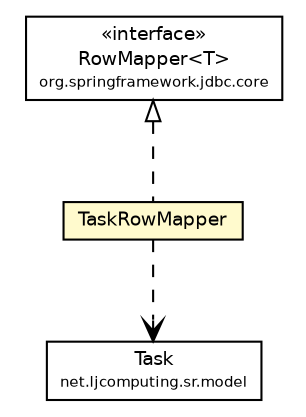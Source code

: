 #!/usr/local/bin/dot
#
# Class diagram 
# Generated by UMLGraph version R5_6 (http://www.umlgraph.org/)
#

digraph G {
	edge [fontname="Helvetica",fontsize=10,labelfontname="Helvetica",labelfontsize=10];
	node [fontname="Helvetica",fontsize=10,shape=plaintext];
	nodesep=0.25;
	ranksep=0.5;
	// net.ljcomputing.sr.model.Task
	c2807 [label=<<table title="net.ljcomputing.sr.model.Task" border="0" cellborder="1" cellspacing="0" cellpadding="2" port="p" href="../model/Task.html">
		<tr><td><table border="0" cellspacing="0" cellpadding="1">
<tr><td align="center" balign="center"> Task </td></tr>
<tr><td align="center" balign="center"><font point-size="7.0"> net.ljcomputing.sr.model </font></td></tr>
		</table></td></tr>
		</table>>, URL="../model/Task.html", fontname="Helvetica", fontcolor="black", fontsize=9.0];
	// net.ljcomputing.sr.domain.TaskRowMapper
	c2813 [label=<<table title="net.ljcomputing.sr.domain.TaskRowMapper" border="0" cellborder="1" cellspacing="0" cellpadding="2" port="p" bgcolor="lemonChiffon" href="./TaskRowMapper.html">
		<tr><td><table border="0" cellspacing="0" cellpadding="1">
<tr><td align="center" balign="center"> TaskRowMapper </td></tr>
		</table></td></tr>
		</table>>, URL="./TaskRowMapper.html", fontname="Helvetica", fontcolor="black", fontsize=9.0];
	//net.ljcomputing.sr.domain.TaskRowMapper implements org.springframework.jdbc.core.RowMapper<T>
	c2832:p -> c2813:p [dir=back,arrowtail=empty,style=dashed];
	// net.ljcomputing.sr.domain.TaskRowMapper DEPEND net.ljcomputing.sr.model.Task
	c2813:p -> c2807:p [taillabel="", label="", headlabel="", fontname="Helvetica", fontcolor="black", fontsize=10.0, color="black", arrowhead=open, style=dashed];
	// org.springframework.jdbc.core.RowMapper<T>
	c2832 [label=<<table title="org.springframework.jdbc.core.RowMapper" border="0" cellborder="1" cellspacing="0" cellpadding="2" port="p">
		<tr><td><table border="0" cellspacing="0" cellpadding="1">
<tr><td align="center" balign="center"> &#171;interface&#187; </td></tr>
<tr><td align="center" balign="center"> RowMapper&lt;T&gt; </td></tr>
<tr><td align="center" balign="center"><font point-size="7.0"> org.springframework.jdbc.core </font></td></tr>
		</table></td></tr>
		</table>>, URL="null", fontname="Helvetica", fontcolor="black", fontsize=9.0];
}

